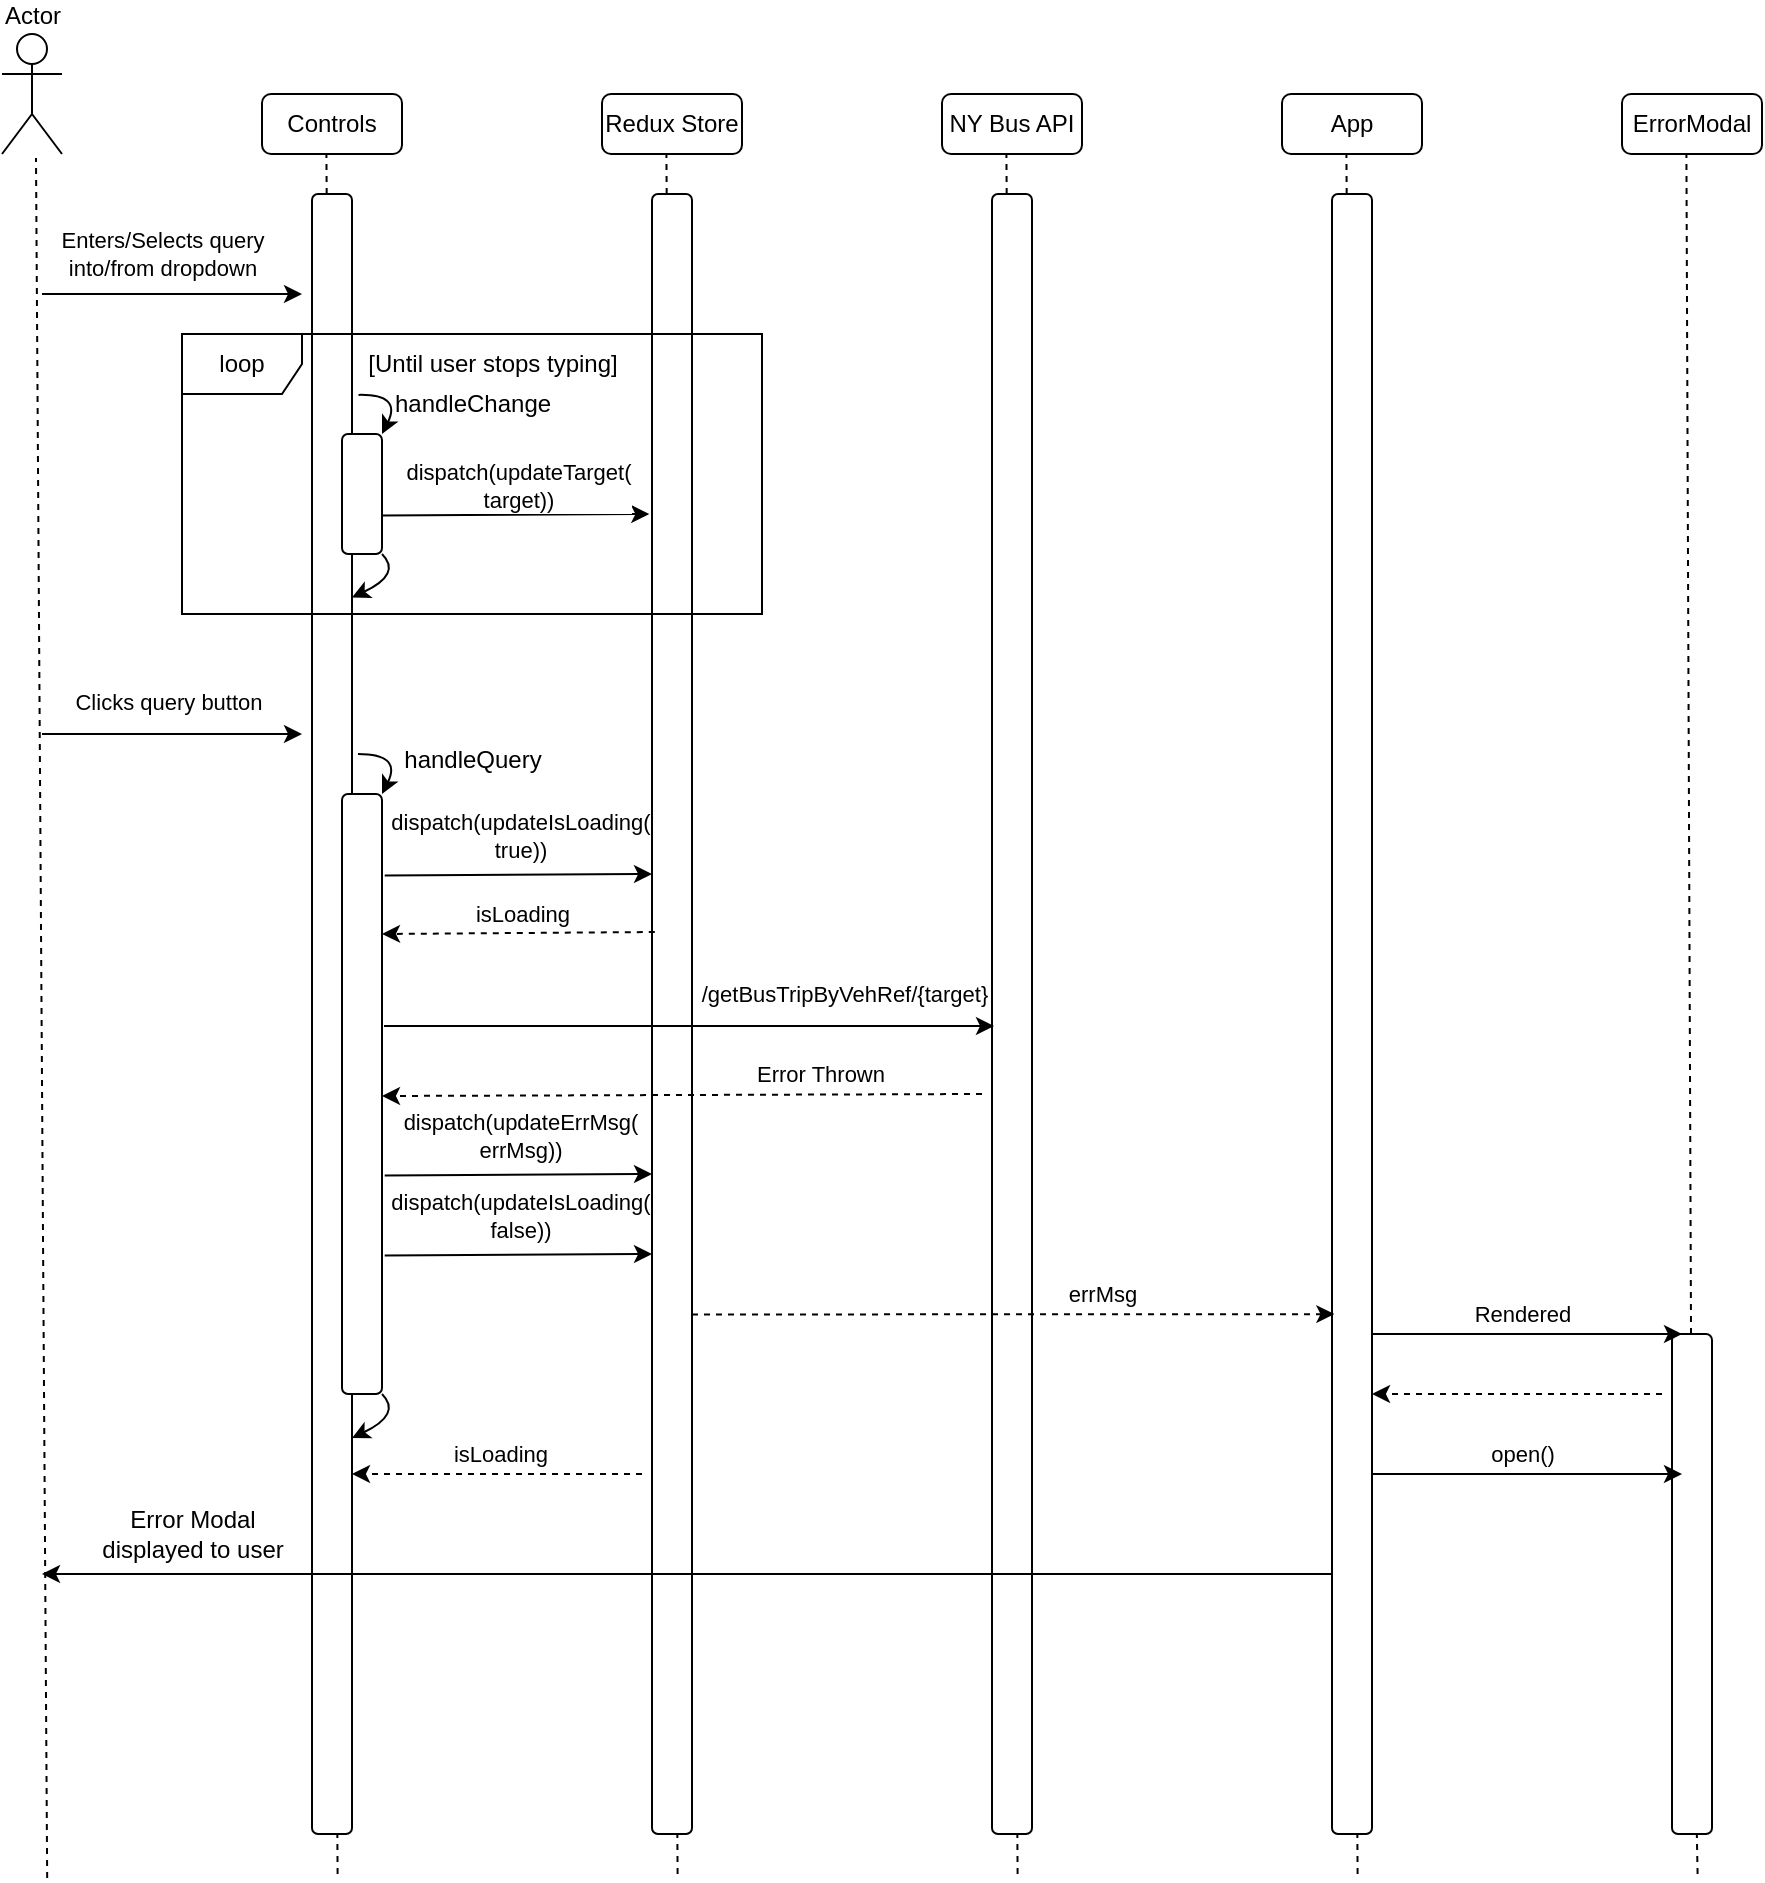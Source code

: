 <mxfile version="24.8.0">
  <diagram name="Page-1" id="Ps5bdQuuzvROe9cl5kc-">
    <mxGraphModel dx="925" dy="1635" grid="1" gridSize="10" guides="1" tooltips="1" connect="1" arrows="1" fold="1" page="1" pageScale="1" pageWidth="850" pageHeight="1100" math="0" shadow="0">
      <root>
        <mxCell id="0" />
        <mxCell id="1" parent="0" />
        <mxCell id="1Y6_-HazUNakJdQc4zr9-1" value="Actor" style="shape=umlActor;verticalLabelPosition=top;verticalAlign=bottom;html=1;outlineConnect=0;labelPosition=center;align=center;" vertex="1" parent="1">
          <mxGeometry x="30" y="-1070" width="30" height="60" as="geometry" />
        </mxCell>
        <mxCell id="1Y6_-HazUNakJdQc4zr9-2" value="" style="endArrow=none;dashed=1;html=1;rounded=0;" edge="1" parent="1">
          <mxGeometry width="50" height="50" relative="1" as="geometry">
            <mxPoint x="52.59" y="-148" as="sourcePoint" />
            <mxPoint x="47.0" y="-1008" as="targetPoint" />
          </mxGeometry>
        </mxCell>
        <mxCell id="1Y6_-HazUNakJdQc4zr9-3" value="Controls" style="rounded=1;whiteSpace=wrap;html=1;" vertex="1" parent="1">
          <mxGeometry x="160" y="-1040" width="70" height="30" as="geometry" />
        </mxCell>
        <mxCell id="1Y6_-HazUNakJdQc4zr9-4" value="" style="endArrow=none;dashed=1;html=1;rounded=0;" edge="1" parent="1" source="1Y6_-HazUNakJdQc4zr9-13">
          <mxGeometry width="50" height="50" relative="1" as="geometry">
            <mxPoint x="197.8" y="-150" as="sourcePoint" />
            <mxPoint x="192.21" y="-1010" as="targetPoint" />
          </mxGeometry>
        </mxCell>
        <mxCell id="1Y6_-HazUNakJdQc4zr9-5" value="Redux Store" style="rounded=1;whiteSpace=wrap;html=1;" vertex="1" parent="1">
          <mxGeometry x="330" y="-1040" width="70" height="30" as="geometry" />
        </mxCell>
        <mxCell id="1Y6_-HazUNakJdQc4zr9-6" value="" style="endArrow=none;dashed=1;html=1;rounded=0;" edge="1" parent="1">
          <mxGeometry width="50" height="50" relative="1" as="geometry">
            <mxPoint x="367.8" y="-150" as="sourcePoint" />
            <mxPoint x="362.21" y="-1010" as="targetPoint" />
          </mxGeometry>
        </mxCell>
        <mxCell id="1Y6_-HazUNakJdQc4zr9-7" value="NY Bus API" style="rounded=1;whiteSpace=wrap;html=1;" vertex="1" parent="1">
          <mxGeometry x="500" y="-1040" width="70" height="30" as="geometry" />
        </mxCell>
        <mxCell id="1Y6_-HazUNakJdQc4zr9-8" value="" style="endArrow=none;dashed=1;html=1;rounded=0;" edge="1" parent="1" source="1Y6_-HazUNakJdQc4zr9-16">
          <mxGeometry width="50" height="50" relative="1" as="geometry">
            <mxPoint x="537.8" y="-150" as="sourcePoint" />
            <mxPoint x="532.21" y="-1010" as="targetPoint" />
          </mxGeometry>
        </mxCell>
        <mxCell id="1Y6_-HazUNakJdQc4zr9-9" value="App" style="rounded=1;whiteSpace=wrap;html=1;" vertex="1" parent="1">
          <mxGeometry x="670" y="-1040" width="70" height="30" as="geometry" />
        </mxCell>
        <mxCell id="1Y6_-HazUNakJdQc4zr9-10" value="" style="endArrow=none;dashed=1;html=1;rounded=0;" edge="1" parent="1" source="1Y6_-HazUNakJdQc4zr9-18">
          <mxGeometry width="50" height="50" relative="1" as="geometry">
            <mxPoint x="707.8" y="-150" as="sourcePoint" />
            <mxPoint x="702.21" y="-1010" as="targetPoint" />
          </mxGeometry>
        </mxCell>
        <mxCell id="1Y6_-HazUNakJdQc4zr9-11" value="ErrorModal" style="rounded=1;whiteSpace=wrap;html=1;" vertex="1" parent="1">
          <mxGeometry x="840" y="-1040" width="70" height="30" as="geometry" />
        </mxCell>
        <mxCell id="1Y6_-HazUNakJdQc4zr9-12" value="" style="endArrow=none;dashed=1;html=1;rounded=0;" edge="1" parent="1" source="1Y6_-HazUNakJdQc4zr9-58">
          <mxGeometry width="50" height="50" relative="1" as="geometry">
            <mxPoint x="877.8" y="-150" as="sourcePoint" />
            <mxPoint x="872.21" y="-1010" as="targetPoint" />
          </mxGeometry>
        </mxCell>
        <mxCell id="1Y6_-HazUNakJdQc4zr9-14" value="" style="endArrow=none;dashed=1;html=1;rounded=0;" edge="1" parent="1" target="1Y6_-HazUNakJdQc4zr9-13">
          <mxGeometry width="50" height="50" relative="1" as="geometry">
            <mxPoint x="197.8" y="-150" as="sourcePoint" />
            <mxPoint x="192.21" y="-1010" as="targetPoint" />
          </mxGeometry>
        </mxCell>
        <mxCell id="1Y6_-HazUNakJdQc4zr9-13" value="" style="rounded=1;whiteSpace=wrap;html=1;" vertex="1" parent="1">
          <mxGeometry x="185" y="-990" width="20" height="820" as="geometry" />
        </mxCell>
        <mxCell id="1Y6_-HazUNakJdQc4zr9-15" value="" style="rounded=1;whiteSpace=wrap;html=1;" vertex="1" parent="1">
          <mxGeometry x="355" y="-990" width="20" height="820" as="geometry" />
        </mxCell>
        <mxCell id="1Y6_-HazUNakJdQc4zr9-17" value="" style="endArrow=none;dashed=1;html=1;rounded=0;" edge="1" parent="1" target="1Y6_-HazUNakJdQc4zr9-16">
          <mxGeometry width="50" height="50" relative="1" as="geometry">
            <mxPoint x="537.8" y="-150" as="sourcePoint" />
            <mxPoint x="532.21" y="-1010" as="targetPoint" />
          </mxGeometry>
        </mxCell>
        <mxCell id="1Y6_-HazUNakJdQc4zr9-16" value="" style="rounded=1;whiteSpace=wrap;html=1;" vertex="1" parent="1">
          <mxGeometry x="525" y="-990" width="20" height="820" as="geometry" />
        </mxCell>
        <mxCell id="1Y6_-HazUNakJdQc4zr9-19" value="" style="endArrow=none;dashed=1;html=1;rounded=0;" edge="1" parent="1" target="1Y6_-HazUNakJdQc4zr9-18">
          <mxGeometry width="50" height="50" relative="1" as="geometry">
            <mxPoint x="707.8" y="-150" as="sourcePoint" />
            <mxPoint x="702.21" y="-1010" as="targetPoint" />
          </mxGeometry>
        </mxCell>
        <mxCell id="1Y6_-HazUNakJdQc4zr9-18" value="" style="rounded=1;whiteSpace=wrap;html=1;" vertex="1" parent="1">
          <mxGeometry x="695" y="-990" width="20" height="820" as="geometry" />
        </mxCell>
        <mxCell id="1Y6_-HazUNakJdQc4zr9-20" value="" style="endArrow=classic;html=1;rounded=0;" edge="1" parent="1">
          <mxGeometry width="50" height="50" relative="1" as="geometry">
            <mxPoint x="50" y="-940" as="sourcePoint" />
            <mxPoint x="180" y="-940" as="targetPoint" />
          </mxGeometry>
        </mxCell>
        <mxCell id="1Y6_-HazUNakJdQc4zr9-21" value="Enters/Selects query&lt;div&gt;into/from dropdown&lt;/div&gt;" style="edgeLabel;html=1;align=center;verticalAlign=middle;resizable=0;points=[];" vertex="1" connectable="0" parent="1Y6_-HazUNakJdQc4zr9-20">
          <mxGeometry x="-0.262" y="3" relative="1" as="geometry">
            <mxPoint x="12" y="-17" as="offset" />
          </mxGeometry>
        </mxCell>
        <mxCell id="1Y6_-HazUNakJdQc4zr9-22" value="loop" style="shape=umlFrame;whiteSpace=wrap;html=1;pointerEvents=0;" vertex="1" parent="1">
          <mxGeometry x="120" y="-920" width="290" height="140" as="geometry" />
        </mxCell>
        <mxCell id="1Y6_-HazUNakJdQc4zr9-23" value="[Until user stops typing]" style="text;html=1;align=center;verticalAlign=middle;resizable=0;points=[];autosize=1;strokeColor=none;fillColor=none;" vertex="1" parent="1">
          <mxGeometry x="200" y="-920" width="150" height="30" as="geometry" />
        </mxCell>
        <mxCell id="1Y6_-HazUNakJdQc4zr9-24" value="" style="rounded=1;whiteSpace=wrap;html=1;" vertex="1" parent="1">
          <mxGeometry x="200" y="-870" width="20" height="60" as="geometry" />
        </mxCell>
        <mxCell id="1Y6_-HazUNakJdQc4zr9-26" value="" style="curved=1;endArrow=classic;html=1;rounded=0;exitX=0.055;exitY=1.015;exitDx=0;exitDy=0;exitPerimeter=0;entryX=1;entryY=0;entryDx=0;entryDy=0;" edge="1" parent="1" source="1Y6_-HazUNakJdQc4zr9-23" target="1Y6_-HazUNakJdQc4zr9-24">
          <mxGeometry width="50" height="50" relative="1" as="geometry">
            <mxPoint x="230" y="-825" as="sourcePoint" />
            <mxPoint x="280" y="-875" as="targetPoint" />
            <Array as="points">
              <mxPoint x="230" y="-890" />
            </Array>
          </mxGeometry>
        </mxCell>
        <mxCell id="1Y6_-HazUNakJdQc4zr9-27" value="" style="curved=1;endArrow=classic;html=1;rounded=0;exitX=0.055;exitY=1.015;exitDx=0;exitDy=0;exitPerimeter=0;entryX=1.002;entryY=0.246;entryDx=0;entryDy=0;entryPerimeter=0;" edge="1" parent="1" target="1Y6_-HazUNakJdQc4zr9-13">
          <mxGeometry width="50" height="50" relative="1" as="geometry">
            <mxPoint x="220" y="-810" as="sourcePoint" />
            <mxPoint x="232" y="-790" as="targetPoint" />
            <Array as="points">
              <mxPoint x="230" y="-800" />
            </Array>
          </mxGeometry>
        </mxCell>
        <mxCell id="1Y6_-HazUNakJdQc4zr9-28" value="handleChange" style="text;html=1;align=center;verticalAlign=middle;resizable=0;points=[];autosize=1;strokeColor=none;fillColor=none;" vertex="1" parent="1">
          <mxGeometry x="215" y="-900" width="100" height="30" as="geometry" />
        </mxCell>
        <mxCell id="1Y6_-HazUNakJdQc4zr9-30" value="" style="endArrow=classic;html=1;rounded=0;exitX=1;exitY=0.5;exitDx=0;exitDy=0;entryX=-0.068;entryY=0.182;entryDx=0;entryDy=0;entryPerimeter=0;" edge="1" parent="1">
          <mxGeometry width="50" height="50" relative="1" as="geometry">
            <mxPoint x="220.0" y="-829.24" as="sourcePoint" />
            <mxPoint x="353.64" y="-830" as="targetPoint" />
          </mxGeometry>
        </mxCell>
        <mxCell id="1Y6_-HazUNakJdQc4zr9-31" value="dispatch(updateTarget(&lt;div&gt;target))&lt;/div&gt;" style="edgeLabel;html=1;align=center;verticalAlign=middle;resizable=0;points=[];" vertex="1" connectable="0" parent="1Y6_-HazUNakJdQc4zr9-30">
          <mxGeometry x="-0.215" relative="1" as="geometry">
            <mxPoint x="15" y="-15" as="offset" />
          </mxGeometry>
        </mxCell>
        <mxCell id="1Y6_-HazUNakJdQc4zr9-32" value="" style="endArrow=classic;html=1;rounded=0;" edge="1" parent="1">
          <mxGeometry width="50" height="50" relative="1" as="geometry">
            <mxPoint x="50" y="-720" as="sourcePoint" />
            <mxPoint x="180" y="-720" as="targetPoint" />
          </mxGeometry>
        </mxCell>
        <mxCell id="1Y6_-HazUNakJdQc4zr9-33" value="Clicks query button" style="edgeLabel;html=1;align=center;verticalAlign=middle;resizable=0;points=[];" vertex="1" connectable="0" parent="1Y6_-HazUNakJdQc4zr9-32">
          <mxGeometry x="-0.262" y="3" relative="1" as="geometry">
            <mxPoint x="15" y="-13" as="offset" />
          </mxGeometry>
        </mxCell>
        <mxCell id="1Y6_-HazUNakJdQc4zr9-34" value="" style="rounded=1;whiteSpace=wrap;html=1;" vertex="1" parent="1">
          <mxGeometry x="200" y="-690" width="20" height="300" as="geometry" />
        </mxCell>
        <mxCell id="1Y6_-HazUNakJdQc4zr9-35" value="" style="curved=1;endArrow=classic;html=1;rounded=0;exitX=0.055;exitY=1.015;exitDx=0;exitDy=0;exitPerimeter=0;entryX=1;entryY=0;entryDx=0;entryDy=0;" edge="1" parent="1" target="1Y6_-HazUNakJdQc4zr9-34">
          <mxGeometry width="50" height="50" relative="1" as="geometry">
            <mxPoint x="208" y="-710" as="sourcePoint" />
            <mxPoint x="280" y="-695" as="targetPoint" />
            <Array as="points">
              <mxPoint x="230" y="-710" />
            </Array>
          </mxGeometry>
        </mxCell>
        <mxCell id="1Y6_-HazUNakJdQc4zr9-36" value="" style="curved=1;endArrow=classic;html=1;rounded=0;exitX=0.055;exitY=1.015;exitDx=0;exitDy=0;exitPerimeter=0;entryX=1.002;entryY=0.246;entryDx=0;entryDy=0;entryPerimeter=0;" edge="1" parent="1">
          <mxGeometry width="50" height="50" relative="1" as="geometry">
            <mxPoint x="220" y="-390" as="sourcePoint" />
            <mxPoint x="205" y="-368" as="targetPoint" />
            <Array as="points">
              <mxPoint x="230" y="-380" />
            </Array>
          </mxGeometry>
        </mxCell>
        <mxCell id="1Y6_-HazUNakJdQc4zr9-37" value="handleQuery" style="text;html=1;align=center;verticalAlign=middle;resizable=0;points=[];autosize=1;strokeColor=none;fillColor=none;" vertex="1" parent="1">
          <mxGeometry x="220" y="-722" width="90" height="30" as="geometry" />
        </mxCell>
        <mxCell id="1Y6_-HazUNakJdQc4zr9-38" value="" style="endArrow=classic;html=1;rounded=0;exitX=1;exitY=0.5;exitDx=0;exitDy=0;entryX=-0.068;entryY=0.182;entryDx=0;entryDy=0;entryPerimeter=0;" edge="1" parent="1">
          <mxGeometry width="50" height="50" relative="1" as="geometry">
            <mxPoint x="221.36" y="-649.24" as="sourcePoint" />
            <mxPoint x="355" y="-650" as="targetPoint" />
          </mxGeometry>
        </mxCell>
        <mxCell id="1Y6_-HazUNakJdQc4zr9-39" value="dispatch(updateIsLoading(&lt;div&gt;true))&lt;/div&gt;" style="edgeLabel;html=1;align=center;verticalAlign=middle;resizable=0;points=[];" vertex="1" connectable="0" parent="1Y6_-HazUNakJdQc4zr9-38">
          <mxGeometry x="-0.215" relative="1" as="geometry">
            <mxPoint x="15" y="-20" as="offset" />
          </mxGeometry>
        </mxCell>
        <mxCell id="1Y6_-HazUNakJdQc4zr9-40" value="" style="endArrow=classic;dashed=1;html=1;rounded=0;endFill=1;exitX=0.07;exitY=0.45;exitDx=0;exitDy=0;exitPerimeter=0;" edge="1" parent="1" source="1Y6_-HazUNakJdQc4zr9-15">
          <mxGeometry width="50" height="50" relative="1" as="geometry">
            <mxPoint x="350" y="-620" as="sourcePoint" />
            <mxPoint x="220" y="-620" as="targetPoint" />
          </mxGeometry>
        </mxCell>
        <mxCell id="1Y6_-HazUNakJdQc4zr9-41" value="isLoading" style="edgeLabel;html=1;align=center;verticalAlign=middle;resizable=0;points=[];" vertex="1" connectable="0" parent="1Y6_-HazUNakJdQc4zr9-40">
          <mxGeometry x="0.419" y="3" relative="1" as="geometry">
            <mxPoint x="30" y="-13" as="offset" />
          </mxGeometry>
        </mxCell>
        <mxCell id="1Y6_-HazUNakJdQc4zr9-42" value="" style="endArrow=classic;html=1;rounded=0;" edge="1" parent="1">
          <mxGeometry width="50" height="50" relative="1" as="geometry">
            <mxPoint x="221" y="-574" as="sourcePoint" />
            <mxPoint x="526" y="-574" as="targetPoint" />
          </mxGeometry>
        </mxCell>
        <mxCell id="1Y6_-HazUNakJdQc4zr9-43" value="/getBusTripByVehRef/{target}" style="edgeLabel;html=1;align=center;verticalAlign=middle;resizable=0;points=[];" vertex="1" connectable="0" parent="1Y6_-HazUNakJdQc4zr9-42">
          <mxGeometry x="0.163" relative="1" as="geometry">
            <mxPoint x="52" y="-16" as="offset" />
          </mxGeometry>
        </mxCell>
        <mxCell id="1Y6_-HazUNakJdQc4zr9-46" value="" style="endArrow=classic;dashed=1;html=1;rounded=0;endFill=1;" edge="1" parent="1">
          <mxGeometry width="50" height="50" relative="1" as="geometry">
            <mxPoint x="520" y="-540" as="sourcePoint" />
            <mxPoint x="220" y="-539" as="targetPoint" />
          </mxGeometry>
        </mxCell>
        <mxCell id="1Y6_-HazUNakJdQc4zr9-47" value="Error Thrown" style="edgeLabel;html=1;align=center;verticalAlign=middle;resizable=0;points=[];" vertex="1" connectable="0" parent="1Y6_-HazUNakJdQc4zr9-46">
          <mxGeometry x="0.419" y="3" relative="1" as="geometry">
            <mxPoint x="132" y="-14" as="offset" />
          </mxGeometry>
        </mxCell>
        <mxCell id="1Y6_-HazUNakJdQc4zr9-48" value="" style="endArrow=classic;html=1;rounded=0;exitX=1;exitY=0.5;exitDx=0;exitDy=0;entryX=-0.068;entryY=0.182;entryDx=0;entryDy=0;entryPerimeter=0;" edge="1" parent="1">
          <mxGeometry width="50" height="50" relative="1" as="geometry">
            <mxPoint x="221.36" y="-499.24" as="sourcePoint" />
            <mxPoint x="355" y="-500" as="targetPoint" />
          </mxGeometry>
        </mxCell>
        <mxCell id="1Y6_-HazUNakJdQc4zr9-49" value="dispatch(updateErrMsg(&lt;div&gt;errMsg))&lt;/div&gt;" style="edgeLabel;html=1;align=center;verticalAlign=middle;resizable=0;points=[];" vertex="1" connectable="0" parent="1Y6_-HazUNakJdQc4zr9-48">
          <mxGeometry x="-0.215" relative="1" as="geometry">
            <mxPoint x="15" y="-20" as="offset" />
          </mxGeometry>
        </mxCell>
        <mxCell id="1Y6_-HazUNakJdQc4zr9-50" value="" style="endArrow=classic;html=1;rounded=0;exitX=1;exitY=0.5;exitDx=0;exitDy=0;entryX=-0.068;entryY=0.182;entryDx=0;entryDy=0;entryPerimeter=0;" edge="1" parent="1">
          <mxGeometry width="50" height="50" relative="1" as="geometry">
            <mxPoint x="221.36" y="-459.24" as="sourcePoint" />
            <mxPoint x="355" y="-460" as="targetPoint" />
          </mxGeometry>
        </mxCell>
        <mxCell id="1Y6_-HazUNakJdQc4zr9-51" value="dispatch(updateIsLoading(&lt;div&gt;false))&lt;/div&gt;" style="edgeLabel;html=1;align=center;verticalAlign=middle;resizable=0;points=[];" vertex="1" connectable="0" parent="1Y6_-HazUNakJdQc4zr9-50">
          <mxGeometry x="-0.215" relative="1" as="geometry">
            <mxPoint x="15" y="-20" as="offset" />
          </mxGeometry>
        </mxCell>
        <mxCell id="1Y6_-HazUNakJdQc4zr9-53" value="" style="endArrow=classic;dashed=1;html=1;rounded=0;exitX=0;exitY=0.609;exitDx=0;exitDy=0;exitPerimeter=0;endFill=1;entryX=0.059;entryY=0.683;entryDx=0;entryDy=0;entryPerimeter=0;" edge="1" parent="1" target="1Y6_-HazUNakJdQc4zr9-18">
          <mxGeometry width="50" height="50" relative="1" as="geometry">
            <mxPoint x="375" y="-429.76" as="sourcePoint" />
            <mxPoint x="555" y="-430" as="targetPoint" />
          </mxGeometry>
        </mxCell>
        <mxCell id="1Y6_-HazUNakJdQc4zr9-54" value="errMsg" style="edgeLabel;html=1;align=center;verticalAlign=middle;resizable=0;points=[];" vertex="1" connectable="0" parent="1Y6_-HazUNakJdQc4zr9-53">
          <mxGeometry x="0.419" y="3" relative="1" as="geometry">
            <mxPoint x="-23" y="-7" as="offset" />
          </mxGeometry>
        </mxCell>
        <mxCell id="1Y6_-HazUNakJdQc4zr9-55" value="" style="endArrow=classic;dashed=1;html=1;rounded=0;endFill=1;" edge="1" parent="1">
          <mxGeometry width="50" height="50" relative="1" as="geometry">
            <mxPoint x="350" y="-350" as="sourcePoint" />
            <mxPoint x="205" y="-350" as="targetPoint" />
          </mxGeometry>
        </mxCell>
        <mxCell id="1Y6_-HazUNakJdQc4zr9-56" value="isLoading" style="edgeLabel;html=1;align=center;verticalAlign=middle;resizable=0;points=[];" vertex="1" connectable="0" parent="1Y6_-HazUNakJdQc4zr9-55">
          <mxGeometry x="0.419" y="3" relative="1" as="geometry">
            <mxPoint x="32" y="-13" as="offset" />
          </mxGeometry>
        </mxCell>
        <mxCell id="1Y6_-HazUNakJdQc4zr9-59" value="" style="endArrow=none;dashed=1;html=1;rounded=0;" edge="1" parent="1" target="1Y6_-HazUNakJdQc4zr9-58">
          <mxGeometry width="50" height="50" relative="1" as="geometry">
            <mxPoint x="877.8" y="-150" as="sourcePoint" />
            <mxPoint x="872.21" y="-1010" as="targetPoint" />
          </mxGeometry>
        </mxCell>
        <mxCell id="1Y6_-HazUNakJdQc4zr9-58" value="" style="rounded=1;whiteSpace=wrap;html=1;" vertex="1" parent="1">
          <mxGeometry x="865" y="-420" width="20" height="250" as="geometry" />
        </mxCell>
        <mxCell id="1Y6_-HazUNakJdQc4zr9-60" value="" style="endArrow=classic;html=1;rounded=0;entryX=0.25;entryY=0;entryDx=0;entryDy=0;" edge="1" parent="1" target="1Y6_-HazUNakJdQc4zr9-58">
          <mxGeometry width="50" height="50" relative="1" as="geometry">
            <mxPoint x="715" y="-420" as="sourcePoint" />
            <mxPoint x="765" y="-470" as="targetPoint" />
          </mxGeometry>
        </mxCell>
        <mxCell id="1Y6_-HazUNakJdQc4zr9-61" value="Rendered" style="edgeLabel;html=1;align=center;verticalAlign=middle;resizable=0;points=[];" vertex="1" connectable="0" parent="1Y6_-HazUNakJdQc4zr9-60">
          <mxGeometry x="-0.256" y="3" relative="1" as="geometry">
            <mxPoint x="17" y="-7" as="offset" />
          </mxGeometry>
        </mxCell>
        <mxCell id="1Y6_-HazUNakJdQc4zr9-62" value="" style="endArrow=classic;dashed=1;html=1;rounded=0;endFill=1;" edge="1" parent="1">
          <mxGeometry width="50" height="50" relative="1" as="geometry">
            <mxPoint x="860" y="-390" as="sourcePoint" />
            <mxPoint x="715" y="-390" as="targetPoint" />
          </mxGeometry>
        </mxCell>
        <mxCell id="1Y6_-HazUNakJdQc4zr9-64" value="" style="endArrow=classic;html=1;rounded=0;entryX=0.25;entryY=0;entryDx=0;entryDy=0;" edge="1" parent="1">
          <mxGeometry width="50" height="50" relative="1" as="geometry">
            <mxPoint x="715" y="-350" as="sourcePoint" />
            <mxPoint x="870" y="-350" as="targetPoint" />
          </mxGeometry>
        </mxCell>
        <mxCell id="1Y6_-HazUNakJdQc4zr9-65" value="open()" style="edgeLabel;html=1;align=center;verticalAlign=middle;resizable=0;points=[];" vertex="1" connectable="0" parent="1Y6_-HazUNakJdQc4zr9-64">
          <mxGeometry x="-0.256" y="3" relative="1" as="geometry">
            <mxPoint x="17" y="-7" as="offset" />
          </mxGeometry>
        </mxCell>
        <mxCell id="1Y6_-HazUNakJdQc4zr9-66" value="" style="endArrow=classic;html=1;rounded=0;" edge="1" parent="1">
          <mxGeometry width="50" height="50" relative="1" as="geometry">
            <mxPoint x="695" y="-300" as="sourcePoint" />
            <mxPoint x="50" y="-300" as="targetPoint" />
          </mxGeometry>
        </mxCell>
        <mxCell id="1Y6_-HazUNakJdQc4zr9-67" value="Error Modal&lt;div&gt;displayed to user&lt;/div&gt;" style="text;html=1;align=center;verticalAlign=middle;resizable=0;points=[];autosize=1;strokeColor=none;fillColor=none;" vertex="1" parent="1">
          <mxGeometry x="70" y="-340" width="110" height="40" as="geometry" />
        </mxCell>
      </root>
    </mxGraphModel>
  </diagram>
</mxfile>
